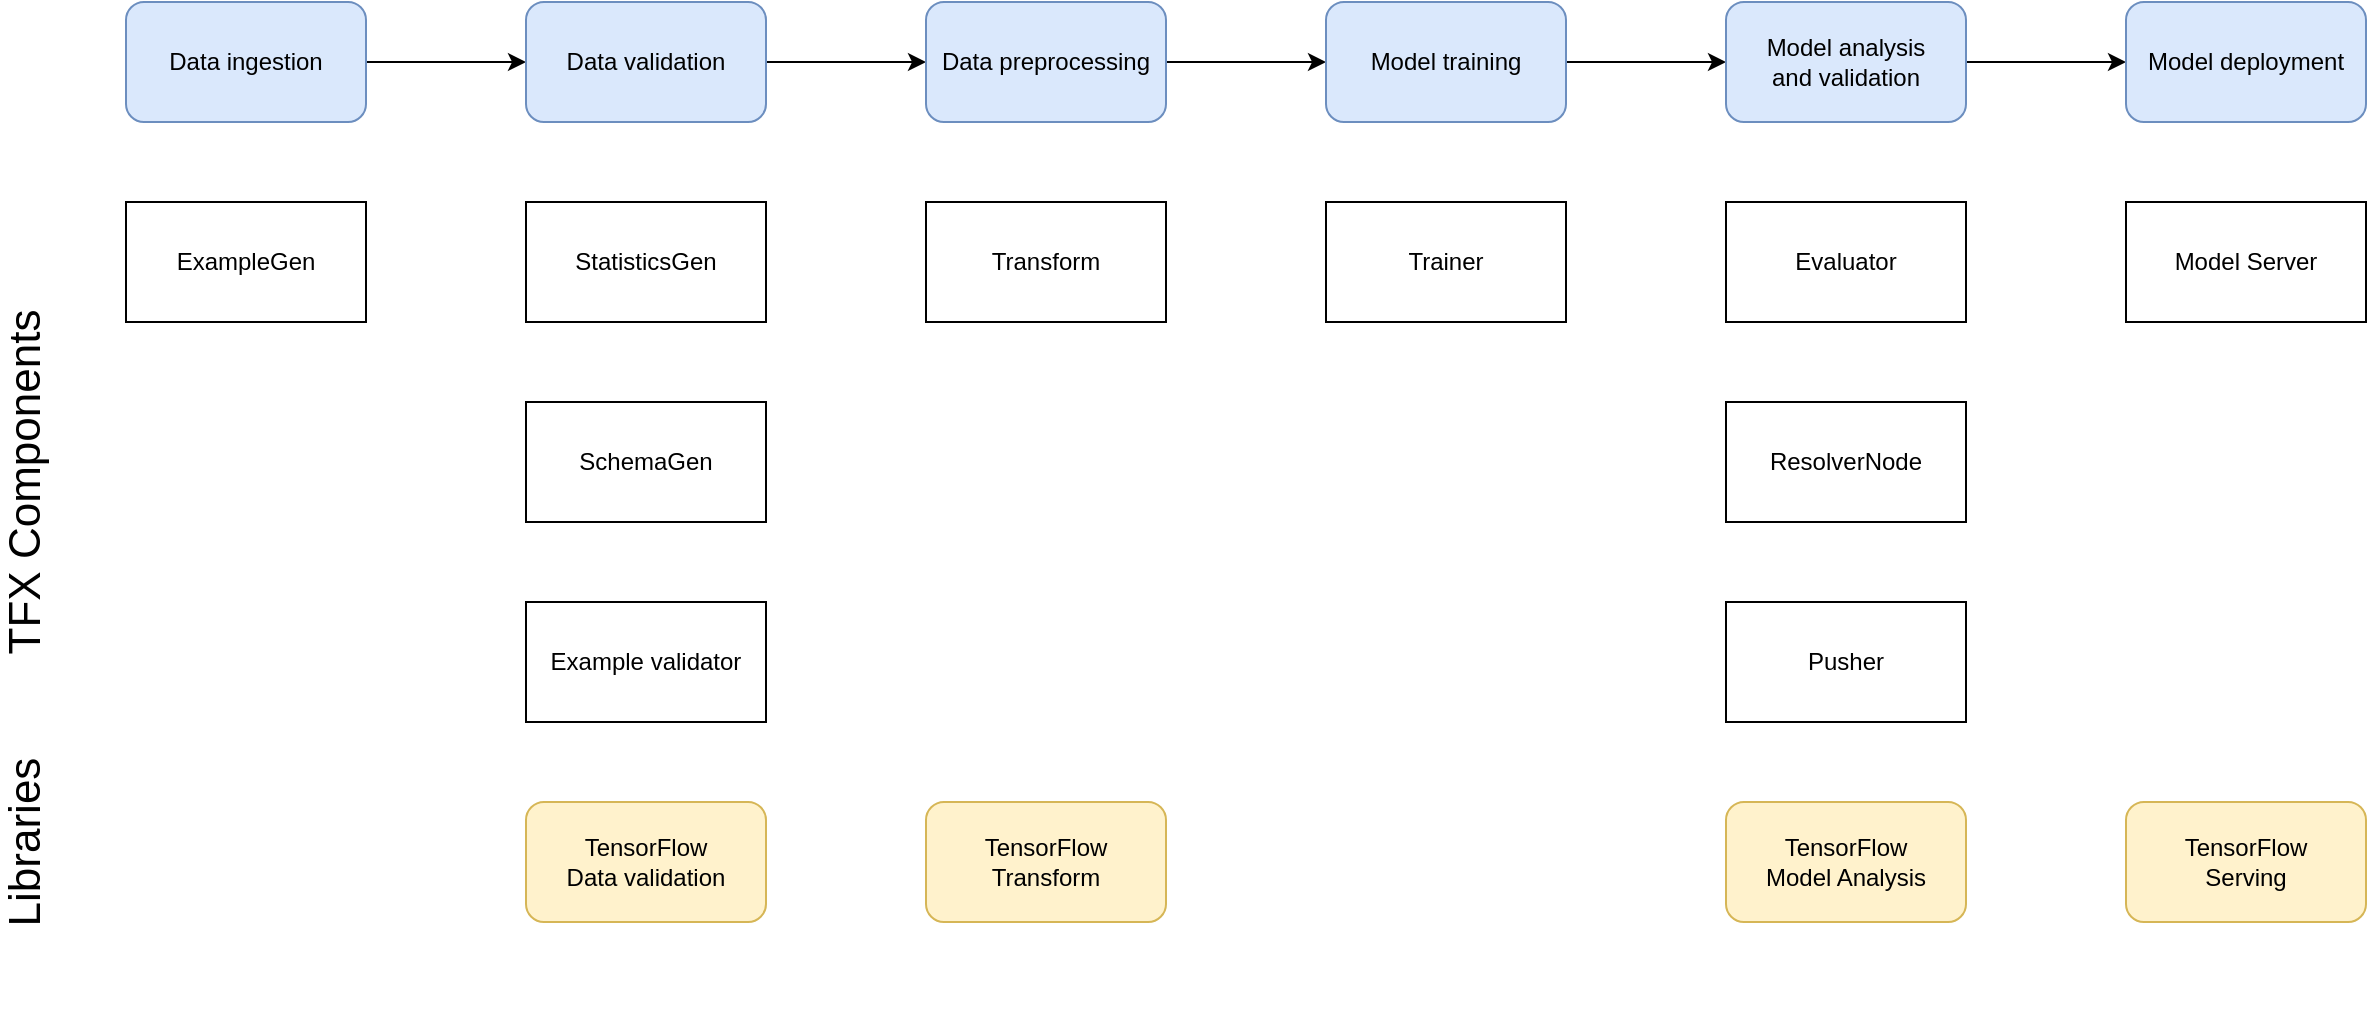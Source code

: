 <mxfile version="16.0.3" type="github" pages="5">
  <diagram id="mvCorZ3PPigmL-OjwaV1" name="Page-1">
    <mxGraphModel dx="997" dy="580" grid="1" gridSize="10" guides="1" tooltips="1" connect="1" arrows="1" fold="1" page="1" pageScale="1" pageWidth="850" pageHeight="1100" math="0" shadow="0">
      <root>
        <mxCell id="0" />
        <mxCell id="1" parent="0" />
        <mxCell id="YD7k5SHszO6ihIN2rB_u-3" value="" style="edgeStyle=orthogonalEdgeStyle;rounded=0;orthogonalLoop=1;jettySize=auto;html=1;" parent="1" source="YD7k5SHszO6ihIN2rB_u-1" target="YD7k5SHszO6ihIN2rB_u-2" edge="1">
          <mxGeometry relative="1" as="geometry" />
        </mxCell>
        <mxCell id="YD7k5SHszO6ihIN2rB_u-1" value="Data ingestion" style="rounded=1;whiteSpace=wrap;html=1;fillColor=#dae8fc;strokeColor=#6c8ebf;" parent="1" vertex="1">
          <mxGeometry x="210" y="160" width="120" height="60" as="geometry" />
        </mxCell>
        <mxCell id="YD7k5SHszO6ihIN2rB_u-5" value="" style="edgeStyle=orthogonalEdgeStyle;rounded=0;orthogonalLoop=1;jettySize=auto;html=1;" parent="1" source="YD7k5SHszO6ihIN2rB_u-2" target="YD7k5SHszO6ihIN2rB_u-4" edge="1">
          <mxGeometry relative="1" as="geometry" />
        </mxCell>
        <mxCell id="YD7k5SHszO6ihIN2rB_u-2" value="Data validation" style="rounded=1;whiteSpace=wrap;html=1;fillColor=#dae8fc;strokeColor=#6c8ebf;" parent="1" vertex="1">
          <mxGeometry x="410" y="160" width="120" height="60" as="geometry" />
        </mxCell>
        <mxCell id="YD7k5SHszO6ihIN2rB_u-7" value="" style="edgeStyle=orthogonalEdgeStyle;rounded=0;orthogonalLoop=1;jettySize=auto;html=1;" parent="1" source="YD7k5SHszO6ihIN2rB_u-4" target="YD7k5SHszO6ihIN2rB_u-6" edge="1">
          <mxGeometry relative="1" as="geometry" />
        </mxCell>
        <mxCell id="YD7k5SHszO6ihIN2rB_u-4" value="Data preprocessing" style="rounded=1;whiteSpace=wrap;html=1;fillColor=#dae8fc;strokeColor=#6c8ebf;" parent="1" vertex="1">
          <mxGeometry x="610" y="160" width="120" height="60" as="geometry" />
        </mxCell>
        <mxCell id="YD7k5SHszO6ihIN2rB_u-9" value="" style="edgeStyle=orthogonalEdgeStyle;rounded=0;orthogonalLoop=1;jettySize=auto;html=1;" parent="1" source="YD7k5SHszO6ihIN2rB_u-6" target="YD7k5SHszO6ihIN2rB_u-8" edge="1">
          <mxGeometry relative="1" as="geometry" />
        </mxCell>
        <mxCell id="YD7k5SHszO6ihIN2rB_u-6" value="Model training" style="rounded=1;whiteSpace=wrap;html=1;fillColor=#dae8fc;strokeColor=#6c8ebf;" parent="1" vertex="1">
          <mxGeometry x="810" y="160" width="120" height="60" as="geometry" />
        </mxCell>
        <mxCell id="YD7k5SHszO6ihIN2rB_u-11" value="" style="edgeStyle=orthogonalEdgeStyle;rounded=0;orthogonalLoop=1;jettySize=auto;html=1;" parent="1" source="YD7k5SHszO6ihIN2rB_u-8" target="YD7k5SHszO6ihIN2rB_u-10" edge="1">
          <mxGeometry relative="1" as="geometry" />
        </mxCell>
        <mxCell id="YD7k5SHszO6ihIN2rB_u-8" value="Model analysis&lt;br&gt;and validation" style="rounded=1;whiteSpace=wrap;html=1;fillColor=#dae8fc;strokeColor=#6c8ebf;" parent="1" vertex="1">
          <mxGeometry x="1010" y="160" width="120" height="60" as="geometry" />
        </mxCell>
        <mxCell id="YD7k5SHszO6ihIN2rB_u-10" value="Model deployment" style="rounded=1;whiteSpace=wrap;html=1;fillColor=#dae8fc;strokeColor=#6c8ebf;" parent="1" vertex="1">
          <mxGeometry x="1210" y="160" width="120" height="60" as="geometry" />
        </mxCell>
        <mxCell id="YD7k5SHszO6ihIN2rB_u-12" value="ExampleGen" style="rounded=0;whiteSpace=wrap;html=1;" parent="1" vertex="1">
          <mxGeometry x="210" y="260" width="120" height="60" as="geometry" />
        </mxCell>
        <mxCell id="YD7k5SHszO6ihIN2rB_u-13" value="&lt;font style=&quot;font-size: 22px&quot;&gt;TFX Components&lt;/font&gt;" style="text;html=1;strokeColor=none;fillColor=none;align=center;verticalAlign=middle;whiteSpace=wrap;rounded=0;rotation=-90;" parent="1" vertex="1">
          <mxGeometry x="70" y="390" width="180" height="20" as="geometry" />
        </mxCell>
        <mxCell id="YD7k5SHszO6ihIN2rB_u-14" value="StatisticsGen" style="rounded=0;whiteSpace=wrap;html=1;" parent="1" vertex="1">
          <mxGeometry x="410" y="260" width="120" height="60" as="geometry" />
        </mxCell>
        <mxCell id="YD7k5SHszO6ihIN2rB_u-15" value="SchemaGen" style="rounded=0;whiteSpace=wrap;html=1;" parent="1" vertex="1">
          <mxGeometry x="410" y="360" width="120" height="60" as="geometry" />
        </mxCell>
        <mxCell id="YD7k5SHszO6ihIN2rB_u-16" value="Example validator" style="rounded=0;whiteSpace=wrap;html=1;" parent="1" vertex="1">
          <mxGeometry x="410" y="460" width="120" height="60" as="geometry" />
        </mxCell>
        <mxCell id="YD7k5SHszO6ihIN2rB_u-17" value="Transform" style="rounded=0;whiteSpace=wrap;html=1;" parent="1" vertex="1">
          <mxGeometry x="610" y="260" width="120" height="60" as="geometry" />
        </mxCell>
        <mxCell id="YD7k5SHszO6ihIN2rB_u-18" value="Trainer" style="rounded=0;whiteSpace=wrap;html=1;" parent="1" vertex="1">
          <mxGeometry x="810" y="260" width="120" height="60" as="geometry" />
        </mxCell>
        <mxCell id="YD7k5SHszO6ihIN2rB_u-19" value="Evaluator" style="rounded=0;whiteSpace=wrap;html=1;" parent="1" vertex="1">
          <mxGeometry x="1010" y="260" width="120" height="60" as="geometry" />
        </mxCell>
        <mxCell id="YD7k5SHszO6ihIN2rB_u-20" value="ResolverNode" style="rounded=0;whiteSpace=wrap;html=1;" parent="1" vertex="1">
          <mxGeometry x="1010" y="360" width="120" height="60" as="geometry" />
        </mxCell>
        <mxCell id="YD7k5SHszO6ihIN2rB_u-21" value="Pusher" style="rounded=0;whiteSpace=wrap;html=1;" parent="1" vertex="1">
          <mxGeometry x="1010" y="460" width="120" height="60" as="geometry" />
        </mxCell>
        <mxCell id="YD7k5SHszO6ihIN2rB_u-22" value="Model Server" style="rounded=0;whiteSpace=wrap;html=1;" parent="1" vertex="1">
          <mxGeometry x="1210" y="260" width="120" height="60" as="geometry" />
        </mxCell>
        <mxCell id="YD7k5SHszO6ihIN2rB_u-23" value="TensorFlow&lt;br&gt;Data validation" style="rounded=1;whiteSpace=wrap;html=1;fillColor=#fff2cc;strokeColor=#d6b656;" parent="1" vertex="1">
          <mxGeometry x="410" y="560" width="120" height="60" as="geometry" />
        </mxCell>
        <mxCell id="YD7k5SHszO6ihIN2rB_u-24" value="TensorFlow&lt;br&gt;Transform" style="rounded=1;whiteSpace=wrap;html=1;fillColor=#fff2cc;strokeColor=#d6b656;" parent="1" vertex="1">
          <mxGeometry x="610" y="560" width="120" height="60" as="geometry" />
        </mxCell>
        <mxCell id="YD7k5SHszO6ihIN2rB_u-25" value="TensorFlow&lt;br&gt;Model Analysis" style="rounded=1;whiteSpace=wrap;html=1;fillColor=#fff2cc;strokeColor=#d6b656;" parent="1" vertex="1">
          <mxGeometry x="1010" y="560" width="120" height="60" as="geometry" />
        </mxCell>
        <mxCell id="YD7k5SHszO6ihIN2rB_u-26" value="TensorFlow&lt;br&gt;Serving" style="rounded=1;whiteSpace=wrap;html=1;fillColor=#fff2cc;strokeColor=#d6b656;" parent="1" vertex="1">
          <mxGeometry x="1210" y="560" width="120" height="60" as="geometry" />
        </mxCell>
        <mxCell id="YD7k5SHszO6ihIN2rB_u-27" value="&lt;font style=&quot;font-size: 22px&quot;&gt;Libraries&lt;/font&gt;" style="text;html=1;strokeColor=none;fillColor=none;align=center;verticalAlign=middle;whiteSpace=wrap;rounded=0;rotation=-90;" parent="1" vertex="1">
          <mxGeometry x="70" y="570" width="180" height="20" as="geometry" />
        </mxCell>
      </root>
    </mxGraphModel>
  </diagram>
  <diagram id="aWEsBwOqJsrXs_5LMnLG" name="Page-2">
    <mxGraphModel dx="997" dy="580" grid="1" gridSize="10" guides="1" tooltips="1" connect="1" arrows="1" fold="1" page="1" pageScale="1" pageWidth="850" pageHeight="1100" math="0" shadow="0">
      <root>
        <mxCell id="Dpl-dHb1uibwoM_3GQUS-0" />
        <mxCell id="Dpl-dHb1uibwoM_3GQUS-1" parent="Dpl-dHb1uibwoM_3GQUS-0" />
        <mxCell id="Dpl-dHb1uibwoM_3GQUS-6" value="TrainingData" style="swimlane;fontStyle=1;align=center;verticalAlign=top;childLayout=stackLayout;horizontal=1;startSize=26;horizontalStack=0;resizeParent=1;resizeParentMax=0;resizeLast=0;collapsible=1;marginBottom=0;" parent="Dpl-dHb1uibwoM_3GQUS-1" vertex="1">
          <mxGeometry x="330" y="60" width="160" height="110" as="geometry" />
        </mxCell>
        <mxCell id="Dpl-dHb1uibwoM_3GQUS-7" value="+ name: str&#xa;+ uploaded: datetime.datetime&#xa;+ tested: datetime.datetime" style="text;strokeColor=none;fillColor=none;align=left;verticalAlign=top;spacingLeft=4;spacingRight=4;overflow=hidden;rotatable=0;points=[[0,0.5],[1,0.5]];portConstraint=eastwest;" parent="Dpl-dHb1uibwoM_3GQUS-6" vertex="1">
          <mxGeometry y="26" width="160" height="44" as="geometry" />
        </mxCell>
        <mxCell id="Dpl-dHb1uibwoM_3GQUS-8" value="" style="line;strokeWidth=1;fillColor=none;align=left;verticalAlign=middle;spacingTop=-1;spacingLeft=3;spacingRight=3;rotatable=0;labelPosition=right;points=[];portConstraint=eastwest;" parent="Dpl-dHb1uibwoM_3GQUS-6" vertex="1">
          <mxGeometry y="70" width="160" height="8" as="geometry" />
        </mxCell>
        <mxCell id="Dpl-dHb1uibwoM_3GQUS-9" value="+ load(source: Iterable)" style="text;strokeColor=none;fillColor=none;align=left;verticalAlign=top;spacingLeft=4;spacingRight=4;overflow=hidden;rotatable=0;points=[[0,0.5],[1,0.5]];portConstraint=eastwest;" parent="Dpl-dHb1uibwoM_3GQUS-6" vertex="1">
          <mxGeometry y="78" width="160" height="32" as="geometry" />
        </mxCell>
        <mxCell id="Dpl-dHb1uibwoM_3GQUS-14" value="Sample" style="swimlane;fontStyle=1;align=center;verticalAlign=top;childLayout=stackLayout;horizontal=1;startSize=26;horizontalStack=0;resizeParent=1;resizeParentMax=0;resizeLast=0;collapsible=1;marginBottom=0;" parent="Dpl-dHb1uibwoM_3GQUS-1" vertex="1">
          <mxGeometry x="330" y="430" width="160" height="60" as="geometry" />
        </mxCell>
        <mxCell id="Dpl-dHb1uibwoM_3GQUS-15" value="+ data: pandas.DataFrame" style="text;strokeColor=none;fillColor=none;align=left;verticalAlign=top;spacingLeft=4;spacingRight=4;overflow=hidden;rotatable=0;points=[[0,0.5],[1,0.5]];portConstraint=eastwest;" parent="Dpl-dHb1uibwoM_3GQUS-14" vertex="1">
          <mxGeometry y="26" width="160" height="26" as="geometry" />
        </mxCell>
        <mxCell id="Dpl-dHb1uibwoM_3GQUS-16" value="" style="line;strokeWidth=1;fillColor=none;align=left;verticalAlign=middle;spacingTop=-1;spacingLeft=3;spacingRight=3;rotatable=0;labelPosition=right;points=[];portConstraint=eastwest;" parent="Dpl-dHb1uibwoM_3GQUS-14" vertex="1">
          <mxGeometry y="52" width="160" height="8" as="geometry" />
        </mxCell>
        <mxCell id="Dpl-dHb1uibwoM_3GQUS-38" value="Training" style="edgeStyle=orthogonalEdgeStyle;rounded=0;orthogonalLoop=1;jettySize=auto;html=1;entryX=0.5;entryY=1.006;entryDx=0;entryDy=0;entryPerimeter=0;endArrow=diamond;endFill=1;startArrow=blockThin;startFill=1;" parent="Dpl-dHb1uibwoM_3GQUS-1" source="Dpl-dHb1uibwoM_3GQUS-22" target="Dpl-dHb1uibwoM_3GQUS-9" edge="1">
          <mxGeometry relative="1" as="geometry">
            <Array as="points">
              <mxPoint x="190" y="240" />
              <mxPoint x="410" y="240" />
            </Array>
          </mxGeometry>
        </mxCell>
        <mxCell id="Dpl-dHb1uibwoM_3GQUS-22" value="TrainSample" style="swimlane;fontStyle=1;align=center;verticalAlign=top;childLayout=stackLayout;horizontal=1;startSize=26;horizontalStack=0;resizeParent=1;resizeParentMax=0;resizeLast=0;collapsible=1;marginBottom=0;" parent="Dpl-dHb1uibwoM_3GQUS-1" vertex="1">
          <mxGeometry x="110" y="320" width="160" height="60" as="geometry" />
        </mxCell>
        <mxCell id="Dpl-dHb1uibwoM_3GQUS-23" value="+ data: pandas.DataFrame" style="text;strokeColor=none;fillColor=none;align=left;verticalAlign=top;spacingLeft=4;spacingRight=4;overflow=hidden;rotatable=0;points=[[0,0.5],[1,0.5]];portConstraint=eastwest;" parent="Dpl-dHb1uibwoM_3GQUS-22" vertex="1">
          <mxGeometry y="26" width="160" height="26" as="geometry" />
        </mxCell>
        <mxCell id="Dpl-dHb1uibwoM_3GQUS-24" value="" style="line;strokeWidth=1;fillColor=none;align=left;verticalAlign=middle;spacingTop=-1;spacingLeft=3;spacingRight=3;rotatable=0;labelPosition=right;points=[];portConstraint=eastwest;" parent="Dpl-dHb1uibwoM_3GQUS-22" vertex="1">
          <mxGeometry y="52" width="160" height="8" as="geometry" />
        </mxCell>
        <mxCell id="Dpl-dHb1uibwoM_3GQUS-33" style="edgeStyle=orthogonalEdgeStyle;rounded=0;orthogonalLoop=1;jettySize=auto;html=1;endArrow=block;endFill=0;" parent="Dpl-dHb1uibwoM_3GQUS-1" source="Dpl-dHb1uibwoM_3GQUS-25" target="Dpl-dHb1uibwoM_3GQUS-14" edge="1">
          <mxGeometry relative="1" as="geometry" />
        </mxCell>
        <mxCell id="Dpl-dHb1uibwoM_3GQUS-37" value="Validating" style="edgeStyle=orthogonalEdgeStyle;rounded=0;orthogonalLoop=1;jettySize=auto;html=1;entryX=0.5;entryY=1;entryDx=0;entryDy=0;entryPerimeter=0;endArrow=diamond;endFill=1;startArrow=blockThin;startFill=1;" parent="Dpl-dHb1uibwoM_3GQUS-1" source="Dpl-dHb1uibwoM_3GQUS-25" target="Dpl-dHb1uibwoM_3GQUS-9" edge="1">
          <mxGeometry x="-0.2" relative="1" as="geometry">
            <mxPoint as="offset" />
          </mxGeometry>
        </mxCell>
        <mxCell id="Dpl-dHb1uibwoM_3GQUS-25" value="ValSample" style="swimlane;fontStyle=1;align=center;verticalAlign=top;childLayout=stackLayout;horizontal=1;startSize=26;horizontalStack=0;resizeParent=1;resizeParentMax=0;resizeLast=0;collapsible=1;marginBottom=0;" parent="Dpl-dHb1uibwoM_3GQUS-1" vertex="1">
          <mxGeometry x="330" y="320" width="160" height="60" as="geometry" />
        </mxCell>
        <mxCell id="Dpl-dHb1uibwoM_3GQUS-26" value="+ data: pandas.DataFrame" style="text;strokeColor=none;fillColor=none;align=left;verticalAlign=top;spacingLeft=4;spacingRight=4;overflow=hidden;rotatable=0;points=[[0,0.5],[1,0.5]];portConstraint=eastwest;" parent="Dpl-dHb1uibwoM_3GQUS-25" vertex="1">
          <mxGeometry y="26" width="160" height="26" as="geometry" />
        </mxCell>
        <mxCell id="Dpl-dHb1uibwoM_3GQUS-27" value="" style="line;strokeWidth=1;fillColor=none;align=left;verticalAlign=middle;spacingTop=-1;spacingLeft=3;spacingRight=3;rotatable=0;labelPosition=right;points=[];portConstraint=eastwest;" parent="Dpl-dHb1uibwoM_3GQUS-25" vertex="1">
          <mxGeometry y="52" width="160" height="8" as="geometry" />
        </mxCell>
        <mxCell id="Dpl-dHb1uibwoM_3GQUS-34" style="edgeStyle=orthogonalEdgeStyle;rounded=0;orthogonalLoop=1;jettySize=auto;html=1;entryX=0.5;entryY=0;entryDx=0;entryDy=0;endArrow=block;endFill=0;" parent="Dpl-dHb1uibwoM_3GQUS-1" source="Dpl-dHb1uibwoM_3GQUS-28" target="Dpl-dHb1uibwoM_3GQUS-14" edge="1">
          <mxGeometry relative="1" as="geometry">
            <Array as="points">
              <mxPoint x="610" y="390" />
              <mxPoint x="410" y="390" />
            </Array>
          </mxGeometry>
        </mxCell>
        <mxCell id="Dpl-dHb1uibwoM_3GQUS-39" value="Testing" style="edgeStyle=orthogonalEdgeStyle;rounded=0;orthogonalLoop=1;jettySize=auto;html=1;endArrow=diamond;endFill=1;startArrow=blockThin;startFill=1;" parent="Dpl-dHb1uibwoM_3GQUS-1" source="Dpl-dHb1uibwoM_3GQUS-28" edge="1">
          <mxGeometry relative="1" as="geometry">
            <mxPoint x="410" y="170" as="targetPoint" />
            <Array as="points">
              <mxPoint x="610" y="240" />
              <mxPoint x="410" y="240" />
            </Array>
          </mxGeometry>
        </mxCell>
        <mxCell id="Dpl-dHb1uibwoM_3GQUS-28" value="TestSample" style="swimlane;fontStyle=1;align=center;verticalAlign=top;childLayout=stackLayout;horizontal=1;startSize=26;horizontalStack=0;resizeParent=1;resizeParentMax=0;resizeLast=0;collapsible=1;marginBottom=0;" parent="Dpl-dHb1uibwoM_3GQUS-1" vertex="1">
          <mxGeometry x="530" y="320" width="160" height="60" as="geometry" />
        </mxCell>
        <mxCell id="Dpl-dHb1uibwoM_3GQUS-29" value="+ data: pandas.DataFrame" style="text;strokeColor=none;fillColor=none;align=left;verticalAlign=top;spacingLeft=4;spacingRight=4;overflow=hidden;rotatable=0;points=[[0,0.5],[1,0.5]];portConstraint=eastwest;" parent="Dpl-dHb1uibwoM_3GQUS-28" vertex="1">
          <mxGeometry y="26" width="160" height="26" as="geometry" />
        </mxCell>
        <mxCell id="Dpl-dHb1uibwoM_3GQUS-30" value="" style="line;strokeWidth=1;fillColor=none;align=left;verticalAlign=middle;spacingTop=-1;spacingLeft=3;spacingRight=3;rotatable=0;labelPosition=right;points=[];portConstraint=eastwest;" parent="Dpl-dHb1uibwoM_3GQUS-28" vertex="1">
          <mxGeometry y="52" width="160" height="8" as="geometry" />
        </mxCell>
        <mxCell id="Dpl-dHb1uibwoM_3GQUS-32" style="edgeStyle=orthogonalEdgeStyle;rounded=0;orthogonalLoop=1;jettySize=auto;html=1;entryX=0.5;entryY=0;entryDx=0;entryDy=0;endArrow=block;endFill=0;" parent="Dpl-dHb1uibwoM_3GQUS-1" source="Dpl-dHb1uibwoM_3GQUS-23" target="Dpl-dHb1uibwoM_3GQUS-14" edge="1">
          <mxGeometry relative="1" as="geometry">
            <Array as="points">
              <mxPoint x="190" y="390" />
              <mxPoint x="410" y="390" />
            </Array>
          </mxGeometry>
        </mxCell>
        <mxCell id="wx9sR6VP-oQBM3NXGbct-0" value="Hyperparameter" style="swimlane;fontStyle=1;align=center;verticalAlign=top;childLayout=stackLayout;horizontal=1;startSize=26;horizontalStack=0;resizeParent=1;resizeParentMax=0;resizeLast=0;collapsible=1;marginBottom=0;" parent="Dpl-dHb1uibwoM_3GQUS-1" vertex="1">
          <mxGeometry x="820" y="430" width="160" height="110" as="geometry" />
        </mxCell>
        <mxCell id="wx9sR6VP-oQBM3NXGbct-1" value="+ input_width: int" style="text;strokeColor=none;fillColor=none;align=left;verticalAlign=top;spacingLeft=4;spacingRight=4;overflow=hidden;rotatable=0;points=[[0,0.5],[1,0.5]];portConstraint=eastwest;" parent="wx9sR6VP-oQBM3NXGbct-0" vertex="1">
          <mxGeometry y="26" width="160" height="26" as="geometry" />
        </mxCell>
        <mxCell id="wx9sR6VP-oQBM3NXGbct-2" value="" style="line;strokeWidth=1;fillColor=none;align=left;verticalAlign=middle;spacingTop=-1;spacingLeft=3;spacingRight=3;rotatable=0;labelPosition=right;points=[];portConstraint=eastwest;" parent="wx9sR6VP-oQBM3NXGbct-0" vertex="1">
          <mxGeometry y="52" width="160" height="8" as="geometry" />
        </mxCell>
        <mxCell id="wx9sR6VP-oQBM3NXGbct-3" value="+ split_window(features)&#xa;+ make_dataset(data)" style="text;strokeColor=none;fillColor=none;align=left;verticalAlign=top;spacingLeft=4;spacingRight=4;overflow=hidden;rotatable=0;points=[[0,0.5],[1,0.5]];portConstraint=eastwest;" parent="wx9sR6VP-oQBM3NXGbct-0" vertex="1">
          <mxGeometry y="60" width="160" height="50" as="geometry" />
        </mxCell>
      </root>
    </mxGraphModel>
  </diagram>
  <diagram id="k6wKcdQU6cyfjAx9uaI7" name="Page-3">
    <mxGraphModel dx="997" dy="580" grid="1" gridSize="10" guides="1" tooltips="1" connect="1" arrows="1" fold="1" page="1" pageScale="1" pageWidth="850" pageHeight="1100" math="0" shadow="0">
      <root>
        <mxCell id="JJympUVwgpJKm_utJDNK-0" />
        <mxCell id="JJympUVwgpJKm_utJDNK-1" parent="JJympUVwgpJKm_utJDNK-0" />
        <mxCell id="JJympUVwgpJKm_utJDNK-6" value="" style="edgeStyle=orthogonalEdgeStyle;rounded=0;orthogonalLoop=1;jettySize=auto;html=1;" edge="1" parent="JJympUVwgpJKm_utJDNK-1" source="JJympUVwgpJKm_utJDNK-2" target="JJympUVwgpJKm_utJDNK-5">
          <mxGeometry relative="1" as="geometry" />
        </mxCell>
        <mxCell id="JJympUVwgpJKm_utJDNK-2" value="Create a detector object" style="rounded=1;whiteSpace=wrap;html=1;" vertex="1" parent="JJympUVwgpJKm_utJDNK-1">
          <mxGeometry x="320" y="250" width="120" height="60" as="geometry" />
        </mxCell>
        <mxCell id="JJympUVwgpJKm_utJDNK-4" style="edgeStyle=orthogonalEdgeStyle;rounded=0;orthogonalLoop=1;jettySize=auto;html=1;entryX=0.5;entryY=0;entryDx=0;entryDy=0;" edge="1" parent="JJympUVwgpJKm_utJDNK-1" source="JJympUVwgpJKm_utJDNK-3" target="JJympUVwgpJKm_utJDNK-2">
          <mxGeometry relative="1" as="geometry" />
        </mxCell>
        <mxCell id="JJympUVwgpJKm_utJDNK-3" value="Begin" style="ellipse;whiteSpace=wrap;html=1;" vertex="1" parent="JJympUVwgpJKm_utJDNK-1">
          <mxGeometry x="320" y="120" width="120" height="80" as="geometry" />
        </mxCell>
        <mxCell id="JJympUVwgpJKm_utJDNK-8" value="" style="edgeStyle=orthogonalEdgeStyle;rounded=0;orthogonalLoop=1;jettySize=auto;html=1;" edge="1" parent="JJympUVwgpJKm_utJDNK-1" source="JJympUVwgpJKm_utJDNK-5" target="JJympUVwgpJKm_utJDNK-7">
          <mxGeometry relative="1" as="geometry" />
        </mxCell>
        <mxCell id="JJympUVwgpJKm_utJDNK-5" value="Initialize&lt;br&gt;Left eye closer&lt;br&gt;Right eye closer&lt;br&gt;Mouth closer&lt;br&gt;Total Frames&lt;br&gt;Total closure" style="whiteSpace=wrap;html=1;rounded=1;" vertex="1" parent="JJympUVwgpJKm_utJDNK-1">
          <mxGeometry x="320" y="390" width="120" height="90" as="geometry" />
        </mxCell>
        <mxCell id="cg5jbPXUfOZv4gvb9fkB-1" value="" style="edgeStyle=orthogonalEdgeStyle;rounded=0;orthogonalLoop=1;jettySize=auto;html=1;" edge="1" parent="JJympUVwgpJKm_utJDNK-1" source="JJympUVwgpJKm_utJDNK-7" target="cg5jbPXUfOZv4gvb9fkB-0">
          <mxGeometry relative="1" as="geometry">
            <Array as="points">
              <mxPoint x="450" y="580" />
              <mxPoint x="450" y="580" />
            </Array>
          </mxGeometry>
        </mxCell>
        <mxCell id="cg5jbPXUfOZv4gvb9fkB-2" value="Looping" style="edgeLabel;html=1;align=center;verticalAlign=middle;resizable=0;points=[];" vertex="1" connectable="0" parent="cg5jbPXUfOZv4gvb9fkB-1">
          <mxGeometry x="-0.393" y="-2" relative="1" as="geometry">
            <mxPoint x="11" as="offset" />
          </mxGeometry>
        </mxCell>
        <mxCell id="JJympUVwgpJKm_utJDNK-7" value="for i=1:100" style="rhombus;whiteSpace=wrap;html=1;rounded=1;" vertex="1" parent="JJympUVwgpJKm_utJDNK-1">
          <mxGeometry x="340" y="565" width="80" height="80" as="geometry" />
        </mxCell>
        <mxCell id="cg5jbPXUfOZv4gvb9fkB-4" value="" style="edgeStyle=orthogonalEdgeStyle;rounded=0;orthogonalLoop=1;jettySize=auto;html=1;" edge="1" parent="JJympUVwgpJKm_utJDNK-1" source="cg5jbPXUfOZv4gvb9fkB-0" target="cg5jbPXUfOZv4gvb9fkB-3">
          <mxGeometry relative="1" as="geometry" />
        </mxCell>
        <mxCell id="cg5jbPXUfOZv4gvb9fkB-0" value="Detect face" style="whiteSpace=wrap;html=1;rounded=1;" vertex="1" parent="JJympUVwgpJKm_utJDNK-1">
          <mxGeometry x="460" y="600" width="120" height="60" as="geometry" />
        </mxCell>
        <mxCell id="cg5jbPXUfOZv4gvb9fkB-6" value="True" style="edgeStyle=orthogonalEdgeStyle;rounded=0;orthogonalLoop=1;jettySize=auto;html=1;" edge="1" parent="JJympUVwgpJKm_utJDNK-1" source="cg5jbPXUfOZv4gvb9fkB-3" target="cg5jbPXUfOZv4gvb9fkB-5">
          <mxGeometry relative="1" as="geometry" />
        </mxCell>
        <mxCell id="cg5jbPXUfOZv4gvb9fkB-23" value="False" style="edgeStyle=orthogonalEdgeStyle;rounded=0;orthogonalLoop=1;jettySize=auto;html=1;entryX=0.705;entryY=0.845;entryDx=0;entryDy=0;entryPerimeter=0;" edge="1" parent="JJympUVwgpJKm_utJDNK-1" source="cg5jbPXUfOZv4gvb9fkB-3" target="JJympUVwgpJKm_utJDNK-7">
          <mxGeometry relative="1" as="geometry" />
        </mxCell>
        <mxCell id="cg5jbPXUfOZv4gvb9fkB-3" value="~isempty" style="rhombus;whiteSpace=wrap;html=1;rounded=1;" vertex="1" parent="JJympUVwgpJKm_utJDNK-1">
          <mxGeometry x="480" y="730" width="80" height="80" as="geometry" />
        </mxCell>
        <mxCell id="cg5jbPXUfOZv4gvb9fkB-13" value="" style="edgeStyle=orthogonalEdgeStyle;rounded=0;orthogonalLoop=1;jettySize=auto;html=1;" edge="1" parent="JJympUVwgpJKm_utJDNK-1" source="cg5jbPXUfOZv4gvb9fkB-5" target="cg5jbPXUfOZv4gvb9fkB-12">
          <mxGeometry relative="1" as="geometry" />
        </mxCell>
        <mxCell id="cg5jbPXUfOZv4gvb9fkB-5" value="Detect eyes" style="whiteSpace=wrap;html=1;rounded=1;" vertex="1" parent="JJympUVwgpJKm_utJDNK-1">
          <mxGeometry x="630" y="740" width="120" height="60" as="geometry" />
        </mxCell>
        <mxCell id="cg5jbPXUfOZv4gvb9fkB-15" value="True" style="edgeStyle=orthogonalEdgeStyle;rounded=0;orthogonalLoop=1;jettySize=auto;html=1;" edge="1" parent="JJympUVwgpJKm_utJDNK-1" source="cg5jbPXUfOZv4gvb9fkB-12" target="cg5jbPXUfOZv4gvb9fkB-14">
          <mxGeometry relative="1" as="geometry" />
        </mxCell>
        <mxCell id="cg5jbPXUfOZv4gvb9fkB-17" value="False" style="edgeStyle=orthogonalEdgeStyle;rounded=0;orthogonalLoop=1;jettySize=auto;html=1;" edge="1" parent="JJympUVwgpJKm_utJDNK-1" source="cg5jbPXUfOZv4gvb9fkB-12" target="cg5jbPXUfOZv4gvb9fkB-16">
          <mxGeometry relative="1" as="geometry" />
        </mxCell>
        <mxCell id="cg5jbPXUfOZv4gvb9fkB-18" value="False" style="edgeLabel;html=1;align=center;verticalAlign=middle;resizable=0;points=[];" vertex="1" connectable="0" parent="cg5jbPXUfOZv4gvb9fkB-17">
          <mxGeometry x="-0.231" y="4" relative="1" as="geometry">
            <mxPoint x="-160" y="120" as="offset" />
          </mxGeometry>
        </mxCell>
        <mxCell id="cg5jbPXUfOZv4gvb9fkB-12" value="~isempty" style="rhombus;whiteSpace=wrap;html=1;rounded=1;" vertex="1" parent="JJympUVwgpJKm_utJDNK-1">
          <mxGeometry x="650" y="870" width="80" height="80" as="geometry" />
        </mxCell>
        <mxCell id="cg5jbPXUfOZv4gvb9fkB-28" value="" style="edgeStyle=orthogonalEdgeStyle;rounded=0;orthogonalLoop=1;jettySize=auto;html=1;" edge="1" parent="JJympUVwgpJKm_utJDNK-1" source="cg5jbPXUfOZv4gvb9fkB-14" target="cg5jbPXUfOZv4gvb9fkB-27">
          <mxGeometry relative="1" as="geometry" />
        </mxCell>
        <mxCell id="cg5jbPXUfOZv4gvb9fkB-14" value="Lấy ra đôi mắt" style="whiteSpace=wrap;html=1;rounded=1;" vertex="1" parent="JJympUVwgpJKm_utJDNK-1">
          <mxGeometry x="630" y="1000" width="120" height="60" as="geometry" />
        </mxCell>
        <mxCell id="cg5jbPXUfOZv4gvb9fkB-20" value="" style="edgeStyle=orthogonalEdgeStyle;rounded=0;orthogonalLoop=1;jettySize=auto;html=1;" edge="1" parent="JJympUVwgpJKm_utJDNK-1" source="cg5jbPXUfOZv4gvb9fkB-16" target="cg5jbPXUfOZv4gvb9fkB-19">
          <mxGeometry relative="1" as="geometry" />
        </mxCell>
        <mxCell id="cg5jbPXUfOZv4gvb9fkB-16" value="Detect mouth" style="whiteSpace=wrap;html=1;rounded=1;" vertex="1" parent="JJympUVwgpJKm_utJDNK-1">
          <mxGeometry x="930" y="880" width="120" height="60" as="geometry" />
        </mxCell>
        <mxCell id="cg5jbPXUfOZv4gvb9fkB-22" value="True" style="edgeStyle=orthogonalEdgeStyle;rounded=0;orthogonalLoop=1;jettySize=auto;html=1;" edge="1" parent="JJympUVwgpJKm_utJDNK-1" source="cg5jbPXUfOZv4gvb9fkB-19" target="cg5jbPXUfOZv4gvb9fkB-21">
          <mxGeometry relative="1" as="geometry" />
        </mxCell>
        <mxCell id="cg5jbPXUfOZv4gvb9fkB-26" value="" style="edgeStyle=orthogonalEdgeStyle;rounded=0;orthogonalLoop=1;jettySize=auto;html=1;" edge="1" parent="JJympUVwgpJKm_utJDNK-1" source="cg5jbPXUfOZv4gvb9fkB-19" target="cg5jbPXUfOZv4gvb9fkB-25">
          <mxGeometry relative="1" as="geometry" />
        </mxCell>
        <mxCell id="cg5jbPXUfOZv4gvb9fkB-19" value="~isempty" style="rhombus;whiteSpace=wrap;html=1;rounded=1;" vertex="1" parent="JJympUVwgpJKm_utJDNK-1">
          <mxGeometry x="950" y="1010" width="80" height="80" as="geometry" />
        </mxCell>
        <mxCell id="cg5jbPXUfOZv4gvb9fkB-21" value="Lấy ra miệng" style="whiteSpace=wrap;html=1;rounded=1;" vertex="1" parent="JJympUVwgpJKm_utJDNK-1">
          <mxGeometry x="1090" y="1020" width="120" height="60" as="geometry" />
        </mxCell>
        <mxCell id="cg5jbPXUfOZv4gvb9fkB-25" value="" style="whiteSpace=wrap;html=1;rounded=1;" vertex="1" parent="JJympUVwgpJKm_utJDNK-1">
          <mxGeometry x="930" y="1180" width="120" height="60" as="geometry" />
        </mxCell>
        <mxCell id="cg5jbPXUfOZv4gvb9fkB-30" value="" style="edgeStyle=orthogonalEdgeStyle;rounded=0;orthogonalLoop=1;jettySize=auto;html=1;" edge="1" parent="JJympUVwgpJKm_utJDNK-1" source="cg5jbPXUfOZv4gvb9fkB-27" target="cg5jbPXUfOZv4gvb9fkB-29">
          <mxGeometry relative="1" as="geometry" />
        </mxCell>
        <mxCell id="cg5jbPXUfOZv4gvb9fkB-27" value="Chia đôi mắt ra thành mất trái và mắt phải" style="whiteSpace=wrap;html=1;rounded=1;" vertex="1" parent="JJympUVwgpJKm_utJDNK-1">
          <mxGeometry x="630" y="1080" width="120" height="60" as="geometry" />
        </mxCell>
        <mxCell id="cg5jbPXUfOZv4gvb9fkB-32" value="" style="edgeStyle=orthogonalEdgeStyle;rounded=0;orthogonalLoop=1;jettySize=auto;html=1;" edge="1" parent="JJympUVwgpJKm_utJDNK-1" source="cg5jbPXUfOZv4gvb9fkB-29" target="cg5jbPXUfOZv4gvb9fkB-31">
          <mxGeometry relative="1" as="geometry" />
        </mxCell>
        <mxCell id="cg5jbPXUfOZv4gvb9fkB-29" value="rgb2gray" style="whiteSpace=wrap;html=1;rounded=1;" vertex="1" parent="JJympUVwgpJKm_utJDNK-1">
          <mxGeometry x="630" y="1160" width="120" height="60" as="geometry" />
        </mxCell>
        <mxCell id="cg5jbPXUfOZv4gvb9fkB-34" value="" style="edgeStyle=orthogonalEdgeStyle;rounded=0;orthogonalLoop=1;jettySize=auto;html=1;" edge="1" parent="JJympUVwgpJKm_utJDNK-1" source="cg5jbPXUfOZv4gvb9fkB-31" target="cg5jbPXUfOZv4gvb9fkB-33">
          <mxGeometry relative="1" as="geometry" />
        </mxCell>
        <mxCell id="cg5jbPXUfOZv4gvb9fkB-31" value="Resize to standard size" style="whiteSpace=wrap;html=1;rounded=1;" vertex="1" parent="JJympUVwgpJKm_utJDNK-1">
          <mxGeometry x="630" y="1250" width="120" height="60" as="geometry" />
        </mxCell>
        <mxCell id="cg5jbPXUfOZv4gvb9fkB-33" value="Kiểm tra mắt đóng hay mở" style="whiteSpace=wrap;html=1;rounded=1;" vertex="1" parent="JJympUVwgpJKm_utJDNK-1">
          <mxGeometry x="630" y="1390" width="120" height="60" as="geometry" />
        </mxCell>
      </root>
    </mxGraphModel>
  </diagram>
  <diagram id="QwnKGDDcwMP5InyX6c3l" name="Page-4">
    <mxGraphModel dx="997" dy="580" grid="0" gridSize="10" guides="1" tooltips="1" connect="1" arrows="1" fold="1" page="1" pageScale="1" pageWidth="850" pageHeight="1100" math="0" shadow="0">
      <root>
        <mxCell id="93Gw17hLNfOelTpbeZGU-0" />
        <mxCell id="93Gw17hLNfOelTpbeZGU-1" parent="93Gw17hLNfOelTpbeZGU-0" />
        <mxCell id="93Gw17hLNfOelTpbeZGU-10" value="" style="group" parent="93Gw17hLNfOelTpbeZGU-1" vertex="1" connectable="0">
          <mxGeometry x="450" y="300" width="130" height="60" as="geometry" />
        </mxCell>
        <mxCell id="93Gw17hLNfOelTpbeZGU-8" value="" style="rounded=0;whiteSpace=wrap;html=1;fontStyle=1;fontSize=18;fillColor=#E6E6E6;strokeColor=#000000;fontColor=#0A0A0A;" parent="93Gw17hLNfOelTpbeZGU-10" vertex="1">
          <mxGeometry width="60" height="60" as="geometry" />
        </mxCell>
        <mxCell id="93Gw17hLNfOelTpbeZGU-9" value="Model" style="text;html=1;strokeColor=none;fillColor=none;align=center;verticalAlign=middle;whiteSpace=wrap;rounded=0;fontSize=18;fontStyle=1" parent="93Gw17hLNfOelTpbeZGU-10" vertex="1">
          <mxGeometry x="70" y="15" width="60" height="30" as="geometry" />
        </mxCell>
        <mxCell id="93Gw17hLNfOelTpbeZGU-18" value="" style="group;fillColor=#ffe6cc;strokeColor=#d79b00;container=0;" parent="93Gw17hLNfOelTpbeZGU-1" vertex="1" connectable="0">
          <mxGeometry x="210" y="430" width="300" height="60" as="geometry" />
        </mxCell>
        <mxCell id="93Gw17hLNfOelTpbeZGU-12" value="t=144" style="rounded=0;whiteSpace=wrap;html=1;fontStyle=1;fontSize=18;fillColor=#ffe6cc;strokeColor=#000000;" parent="93Gw17hLNfOelTpbeZGU-1" vertex="1">
          <mxGeometry x="210" y="430" width="60" height="60" as="geometry" />
        </mxCell>
        <mxCell id="93Gw17hLNfOelTpbeZGU-13" value="t=..." style="rounded=0;whiteSpace=wrap;html=1;fontStyle=1;fontSize=18;fillColor=#ffe6cc;strokeColor=#000000;" parent="93Gw17hLNfOelTpbeZGU-1" vertex="1">
          <mxGeometry x="270" y="430" width="60" height="60" as="geometry" />
        </mxCell>
        <mxCell id="93Gw17hLNfOelTpbeZGU-14" value="t=190" style="rounded=0;whiteSpace=wrap;html=1;fontStyle=1;fontSize=18;fillColor=#ffe6cc;strokeColor=#000000;" parent="93Gw17hLNfOelTpbeZGU-1" vertex="1">
          <mxGeometry x="330" y="430" width="60" height="60" as="geometry" />
        </mxCell>
        <mxCell id="93Gw17hLNfOelTpbeZGU-15" value="t=191" style="rounded=0;whiteSpace=wrap;html=1;fontStyle=1;fontSize=18;fillColor=#ffe6cc;strokeColor=#000000;" parent="93Gw17hLNfOelTpbeZGU-1" vertex="1">
          <mxGeometry x="390" y="430" width="60" height="60" as="geometry" />
        </mxCell>
        <mxCell id="93Gw17hLNfOelTpbeZGU-16" value="t=192" style="rounded=0;whiteSpace=wrap;html=1;fontStyle=1;fontSize=18;fillColor=#ffe6cc;strokeColor=#000000;" parent="93Gw17hLNfOelTpbeZGU-1" vertex="1">
          <mxGeometry x="450" y="430" width="60" height="60" as="geometry" />
        </mxCell>
        <mxCell id="93Gw17hLNfOelTpbeZGU-20" style="edgeStyle=orthogonalEdgeStyle;rounded=0;orthogonalLoop=1;jettySize=auto;html=1;fontSize=18;fontColor=#0A0A0A;curved=1;endArrow=none;endFill=0;" parent="93Gw17hLNfOelTpbeZGU-1" source="93Gw17hLNfOelTpbeZGU-6" target="93Gw17hLNfOelTpbeZGU-8" edge="1">
          <mxGeometry relative="1" as="geometry" />
        </mxCell>
        <mxCell id="93Gw17hLNfOelTpbeZGU-21" style="edgeStyle=orthogonalEdgeStyle;curved=1;rounded=0;orthogonalLoop=1;jettySize=auto;html=1;entryX=0.5;entryY=0;entryDx=0;entryDy=0;fontSize=18;fontColor=#0A0A0A;endArrow=none;endFill=0;" parent="93Gw17hLNfOelTpbeZGU-1" source="93Gw17hLNfOelTpbeZGU-5" target="93Gw17hLNfOelTpbeZGU-8" edge="1">
          <mxGeometry relative="1" as="geometry">
            <Array as="points">
              <mxPoint x="360" y="270" />
              <mxPoint x="480" y="270" />
            </Array>
          </mxGeometry>
        </mxCell>
        <mxCell id="93Gw17hLNfOelTpbeZGU-22" style="edgeStyle=orthogonalEdgeStyle;curved=1;rounded=0;orthogonalLoop=1;jettySize=auto;html=1;entryX=0.5;entryY=0;entryDx=0;entryDy=0;fontSize=18;fontColor=#0A0A0A;endArrow=classic;endFill=1;" parent="93Gw17hLNfOelTpbeZGU-1" source="93Gw17hLNfOelTpbeZGU-7" target="93Gw17hLNfOelTpbeZGU-8" edge="1">
          <mxGeometry relative="1" as="geometry" />
        </mxCell>
        <mxCell id="93Gw17hLNfOelTpbeZGU-23" style="edgeStyle=orthogonalEdgeStyle;curved=1;rounded=0;orthogonalLoop=1;jettySize=auto;html=1;fontSize=18;fontColor=#0A0A0A;endArrow=classicThin;endFill=1;" parent="93Gw17hLNfOelTpbeZGU-1" source="93Gw17hLNfOelTpbeZGU-8" target="93Gw17hLNfOelTpbeZGU-12" edge="1">
          <mxGeometry relative="1" as="geometry">
            <Array as="points">
              <mxPoint x="480" y="390" />
              <mxPoint x="240" y="390" />
            </Array>
          </mxGeometry>
        </mxCell>
        <mxCell id="93Gw17hLNfOelTpbeZGU-24" style="edgeStyle=orthogonalEdgeStyle;curved=1;rounded=0;orthogonalLoop=1;jettySize=auto;html=1;entryX=0.5;entryY=0;entryDx=0;entryDy=0;fontSize=18;fontColor=#0A0A0A;endArrow=classicThin;endFill=1;" parent="93Gw17hLNfOelTpbeZGU-1" source="93Gw17hLNfOelTpbeZGU-8" target="93Gw17hLNfOelTpbeZGU-13" edge="1">
          <mxGeometry relative="1" as="geometry">
            <Array as="points">
              <mxPoint x="480" y="390" />
              <mxPoint x="300" y="390" />
            </Array>
          </mxGeometry>
        </mxCell>
        <mxCell id="93Gw17hLNfOelTpbeZGU-25" style="edgeStyle=orthogonalEdgeStyle;curved=1;rounded=0;orthogonalLoop=1;jettySize=auto;html=1;fontSize=18;fontColor=#0A0A0A;endArrow=classicThin;endFill=1;" parent="93Gw17hLNfOelTpbeZGU-1" source="93Gw17hLNfOelTpbeZGU-8" target="93Gw17hLNfOelTpbeZGU-14" edge="1">
          <mxGeometry relative="1" as="geometry">
            <Array as="points">
              <mxPoint x="480" y="390" />
              <mxPoint x="360" y="390" />
            </Array>
          </mxGeometry>
        </mxCell>
        <mxCell id="93Gw17hLNfOelTpbeZGU-26" style="edgeStyle=orthogonalEdgeStyle;curved=1;rounded=0;orthogonalLoop=1;jettySize=auto;html=1;entryX=0.5;entryY=0;entryDx=0;entryDy=0;fontSize=18;fontColor=#0A0A0A;endArrow=classicThin;endFill=1;" parent="93Gw17hLNfOelTpbeZGU-1" source="93Gw17hLNfOelTpbeZGU-8" target="93Gw17hLNfOelTpbeZGU-15" edge="1">
          <mxGeometry relative="1" as="geometry" />
        </mxCell>
        <mxCell id="93Gw17hLNfOelTpbeZGU-27" style="edgeStyle=orthogonalEdgeStyle;curved=1;rounded=0;orthogonalLoop=1;jettySize=auto;html=1;fontSize=18;fontColor=#0A0A0A;endArrow=classicThin;endFill=1;" parent="93Gw17hLNfOelTpbeZGU-1" source="93Gw17hLNfOelTpbeZGU-8" target="93Gw17hLNfOelTpbeZGU-16" edge="1">
          <mxGeometry relative="1" as="geometry" />
        </mxCell>
        <mxCell id="93Gw17hLNfOelTpbeZGU-28" value="t=144" style="rounded=0;whiteSpace=wrap;html=1;fontStyle=1;fontSize=18;fillColor=#dae8fc;strokeColor=#000000;" parent="93Gw17hLNfOelTpbeZGU-1" vertex="1">
          <mxGeometry x="210" y="520" width="60" height="60" as="geometry" />
        </mxCell>
        <mxCell id="93Gw17hLNfOelTpbeZGU-29" value="t=..." style="rounded=0;whiteSpace=wrap;html=1;fontStyle=1;fontSize=18;fillColor=#dae8fc;strokeColor=#000000;" parent="93Gw17hLNfOelTpbeZGU-1" vertex="1">
          <mxGeometry x="270" y="520" width="60" height="60" as="geometry" />
        </mxCell>
        <mxCell id="93Gw17hLNfOelTpbeZGU-30" value="t=190" style="rounded=0;whiteSpace=wrap;html=1;fontStyle=1;fontSize=18;fillColor=#dae8fc;strokeColor=#000000;" parent="93Gw17hLNfOelTpbeZGU-1" vertex="1">
          <mxGeometry x="330" y="520" width="60" height="60" as="geometry" />
        </mxCell>
        <mxCell id="93Gw17hLNfOelTpbeZGU-31" value="t=191" style="rounded=0;whiteSpace=wrap;html=1;fontStyle=1;fontSize=18;fillColor=#dae8fc;strokeColor=#000000;" parent="93Gw17hLNfOelTpbeZGU-1" vertex="1">
          <mxGeometry x="390" y="520" width="60" height="60" as="geometry" />
        </mxCell>
        <mxCell id="93Gw17hLNfOelTpbeZGU-32" value="t=192" style="rounded=0;whiteSpace=wrap;html=1;fontStyle=1;fontSize=18;fillColor=#dae8fc;strokeColor=#000000;" parent="93Gw17hLNfOelTpbeZGU-1" vertex="1">
          <mxGeometry x="450" y="520" width="60" height="60" as="geometry" />
        </mxCell>
        <mxCell id="93Gw17hLNfOelTpbeZGU-33" value="Predictions" style="text;html=1;strokeColor=none;fillColor=none;align=center;verticalAlign=middle;whiteSpace=wrap;rounded=0;fontSize=18;fontStyle=1" parent="93Gw17hLNfOelTpbeZGU-1" vertex="1">
          <mxGeometry x="540" y="445" width="60" height="30" as="geometry" />
        </mxCell>
        <mxCell id="93Gw17hLNfOelTpbeZGU-34" value="Labels" style="text;html=1;strokeColor=none;fillColor=none;align=center;verticalAlign=middle;whiteSpace=wrap;rounded=0;fontSize=18;fontStyle=1" parent="93Gw17hLNfOelTpbeZGU-1" vertex="1">
          <mxGeometry x="520" y="535" width="60" height="30" as="geometry" />
        </mxCell>
        <mxCell id="93Gw17hLNfOelTpbeZGU-3" value="t=0" style="rounded=0;whiteSpace=wrap;html=1;fontStyle=1;fontSize=18;fillColor=#dae8fc;strokeColor=#000000;" parent="93Gw17hLNfOelTpbeZGU-1" vertex="1">
          <mxGeometry x="210" y="180" width="60" height="60" as="geometry" />
        </mxCell>
        <mxCell id="93Gw17hLNfOelTpbeZGU-4" value="t=..." style="rounded=0;whiteSpace=wrap;html=1;fontStyle=1;fontSize=18;fillColor=#dae8fc;strokeColor=#000000;" parent="93Gw17hLNfOelTpbeZGU-1" vertex="1">
          <mxGeometry x="270" y="180" width="60" height="60" as="geometry" />
        </mxCell>
        <mxCell id="93Gw17hLNfOelTpbeZGU-5" value="t=45" style="rounded=0;whiteSpace=wrap;html=1;fontStyle=1;fontSize=18;fillColor=#dae8fc;strokeColor=#000000;" parent="93Gw17hLNfOelTpbeZGU-1" vertex="1">
          <mxGeometry x="330" y="180" width="60" height="60" as="geometry" />
        </mxCell>
        <mxCell id="93Gw17hLNfOelTpbeZGU-6" value="t=46" style="rounded=0;whiteSpace=wrap;html=1;fontStyle=1;fontSize=18;fillColor=#dae8fc;strokeColor=#000000;" parent="93Gw17hLNfOelTpbeZGU-1" vertex="1">
          <mxGeometry x="390" y="180" width="60" height="60" as="geometry" />
        </mxCell>
        <mxCell id="93Gw17hLNfOelTpbeZGU-7" value="t=47" style="rounded=0;whiteSpace=wrap;html=1;fontStyle=1;fontSize=18;fillColor=#dae8fc;strokeColor=#000000;" parent="93Gw17hLNfOelTpbeZGU-1" vertex="1">
          <mxGeometry x="450" y="180" width="60" height="60" as="geometry" />
        </mxCell>
        <mxCell id="21HOlNeycOKqHOrTR7NE-16" style="edgeStyle=orthogonalEdgeStyle;rounded=0;orthogonalLoop=1;jettySize=auto;html=1;curved=1;endArrow=none;endFill=0;" edge="1" parent="93Gw17hLNfOelTpbeZGU-1" source="21HOlNeycOKqHOrTR7NE-0" target="21HOlNeycOKqHOrTR7NE-4">
          <mxGeometry relative="1" as="geometry">
            <Array as="points">
              <mxPoint x="890" y="270" />
              <mxPoint x="1010" y="270" />
            </Array>
          </mxGeometry>
        </mxCell>
        <mxCell id="21HOlNeycOKqHOrTR7NE-0" value="t=0" style="rounded=0;whiteSpace=wrap;html=1;fontStyle=1;fontSize=18;fillColor=#dae8fc;strokeColor=#000000;" vertex="1" parent="93Gw17hLNfOelTpbeZGU-1">
          <mxGeometry x="860" y="180" width="60" height="60" as="geometry" />
        </mxCell>
        <mxCell id="21HOlNeycOKqHOrTR7NE-17" style="edgeStyle=orthogonalEdgeStyle;curved=1;rounded=0;orthogonalLoop=1;jettySize=auto;html=1;entryX=0.5;entryY=0;entryDx=0;entryDy=0;endArrow=none;endFill=0;" edge="1" parent="93Gw17hLNfOelTpbeZGU-1" source="21HOlNeycOKqHOrTR7NE-1" target="21HOlNeycOKqHOrTR7NE-4">
          <mxGeometry relative="1" as="geometry" />
        </mxCell>
        <mxCell id="21HOlNeycOKqHOrTR7NE-1" value="t=..." style="rounded=0;whiteSpace=wrap;html=1;fontStyle=1;fontSize=18;fillColor=#dae8fc;strokeColor=#000000;" vertex="1" parent="93Gw17hLNfOelTpbeZGU-1">
          <mxGeometry x="920" y="180" width="60" height="60" as="geometry" />
        </mxCell>
        <mxCell id="21HOlNeycOKqHOrTR7NE-18" style="edgeStyle=orthogonalEdgeStyle;curved=1;rounded=0;orthogonalLoop=1;jettySize=auto;html=1;entryX=0.5;entryY=0;entryDx=0;entryDy=0;endArrow=classic;endFill=1;" edge="1" parent="93Gw17hLNfOelTpbeZGU-1" source="21HOlNeycOKqHOrTR7NE-2" target="21HOlNeycOKqHOrTR7NE-4">
          <mxGeometry relative="1" as="geometry" />
        </mxCell>
        <mxCell id="21HOlNeycOKqHOrTR7NE-2" value="t=47" style="rounded=0;whiteSpace=wrap;html=1;fontStyle=1;fontSize=18;fillColor=#dae8fc;strokeColor=#000000;" vertex="1" parent="93Gw17hLNfOelTpbeZGU-1">
          <mxGeometry x="980" y="180" width="60" height="60" as="geometry" />
        </mxCell>
        <mxCell id="21HOlNeycOKqHOrTR7NE-3" value="" style="group" vertex="1" connectable="0" parent="93Gw17hLNfOelTpbeZGU-1">
          <mxGeometry x="980" y="300" width="130" height="60" as="geometry" />
        </mxCell>
        <mxCell id="21HOlNeycOKqHOrTR7NE-4" value="" style="rounded=0;whiteSpace=wrap;html=1;fontStyle=1;fontSize=18;fillColor=#E6E6E6;strokeColor=#000000;fontColor=#0A0A0A;" vertex="1" parent="21HOlNeycOKqHOrTR7NE-3">
          <mxGeometry width="60" height="60" as="geometry" />
        </mxCell>
        <mxCell id="21HOlNeycOKqHOrTR7NE-5" value="Model" style="text;html=1;strokeColor=none;fillColor=none;align=center;verticalAlign=middle;whiteSpace=wrap;rounded=0;fontSize=18;fontStyle=1" vertex="1" parent="21HOlNeycOKqHOrTR7NE-3">
          <mxGeometry x="70" y="15" width="60" height="30" as="geometry" />
        </mxCell>
        <mxCell id="21HOlNeycOKqHOrTR7NE-9" value="Inputs" style="text;html=1;strokeColor=none;fillColor=none;align=center;verticalAlign=middle;whiteSpace=wrap;rounded=0;fontSize=18;fontStyle=1" vertex="1" parent="93Gw17hLNfOelTpbeZGU-1">
          <mxGeometry x="520" y="195" width="60" height="30" as="geometry" />
        </mxCell>
        <mxCell id="21HOlNeycOKqHOrTR7NE-10" value="Inputs" style="text;html=1;strokeColor=none;fillColor=none;align=center;verticalAlign=middle;whiteSpace=wrap;rounded=0;fontSize=18;fontStyle=1" vertex="1" parent="93Gw17hLNfOelTpbeZGU-1">
          <mxGeometry x="1050" y="195" width="60" height="30" as="geometry" />
        </mxCell>
        <mxCell id="21HOlNeycOKqHOrTR7NE-12" value="t=49" style="rounded=0;whiteSpace=wrap;html=1;fontStyle=1;fontSize=18;fillColor=#ffe6cc;strokeColor=#000000;" vertex="1" parent="93Gw17hLNfOelTpbeZGU-1">
          <mxGeometry x="980" y="430" width="60" height="60" as="geometry" />
        </mxCell>
        <mxCell id="21HOlNeycOKqHOrTR7NE-13" value="t=49" style="rounded=0;whiteSpace=wrap;html=1;fontStyle=1;fontSize=18;fillColor=#dae8fc;strokeColor=#000000;" vertex="1" parent="93Gw17hLNfOelTpbeZGU-1">
          <mxGeometry x="980" y="520" width="60" height="60" as="geometry" />
        </mxCell>
        <mxCell id="21HOlNeycOKqHOrTR7NE-14" value="Predictions" style="text;html=1;strokeColor=none;fillColor=none;align=center;verticalAlign=middle;whiteSpace=wrap;rounded=0;fontSize=18;fontStyle=1" vertex="1" parent="93Gw17hLNfOelTpbeZGU-1">
          <mxGeometry x="1070" y="445" width="60" height="30" as="geometry" />
        </mxCell>
        <mxCell id="21HOlNeycOKqHOrTR7NE-15" value="Labels" style="text;html=1;strokeColor=none;fillColor=none;align=center;verticalAlign=middle;whiteSpace=wrap;rounded=0;fontSize=18;fontStyle=1" vertex="1" parent="93Gw17hLNfOelTpbeZGU-1">
          <mxGeometry x="1050" y="535" width="60" height="30" as="geometry" />
        </mxCell>
        <mxCell id="21HOlNeycOKqHOrTR7NE-19" style="edgeStyle=orthogonalEdgeStyle;curved=1;rounded=0;orthogonalLoop=1;jettySize=auto;html=1;entryX=0.5;entryY=0;entryDx=0;entryDy=0;endArrow=classic;endFill=1;" edge="1" parent="93Gw17hLNfOelTpbeZGU-1" source="21HOlNeycOKqHOrTR7NE-4" target="21HOlNeycOKqHOrTR7NE-12">
          <mxGeometry relative="1" as="geometry" />
        </mxCell>
      </root>
    </mxGraphModel>
  </diagram>
  <diagram id="_2kCPK2OZov0P-zp6JSa" name="Page-5">
    <mxGraphModel dx="997" dy="580" grid="1" gridSize="10" guides="1" tooltips="1" connect="1" arrows="1" fold="1" page="1" pageScale="1" pageWidth="850" pageHeight="1100" math="0" shadow="0">
      <root>
        <mxCell id="FweyzukfoTTHJInsPCvl-0" />
        <mxCell id="FweyzukfoTTHJInsPCvl-1" parent="FweyzukfoTTHJInsPCvl-0" />
      </root>
    </mxGraphModel>
  </diagram>
</mxfile>
